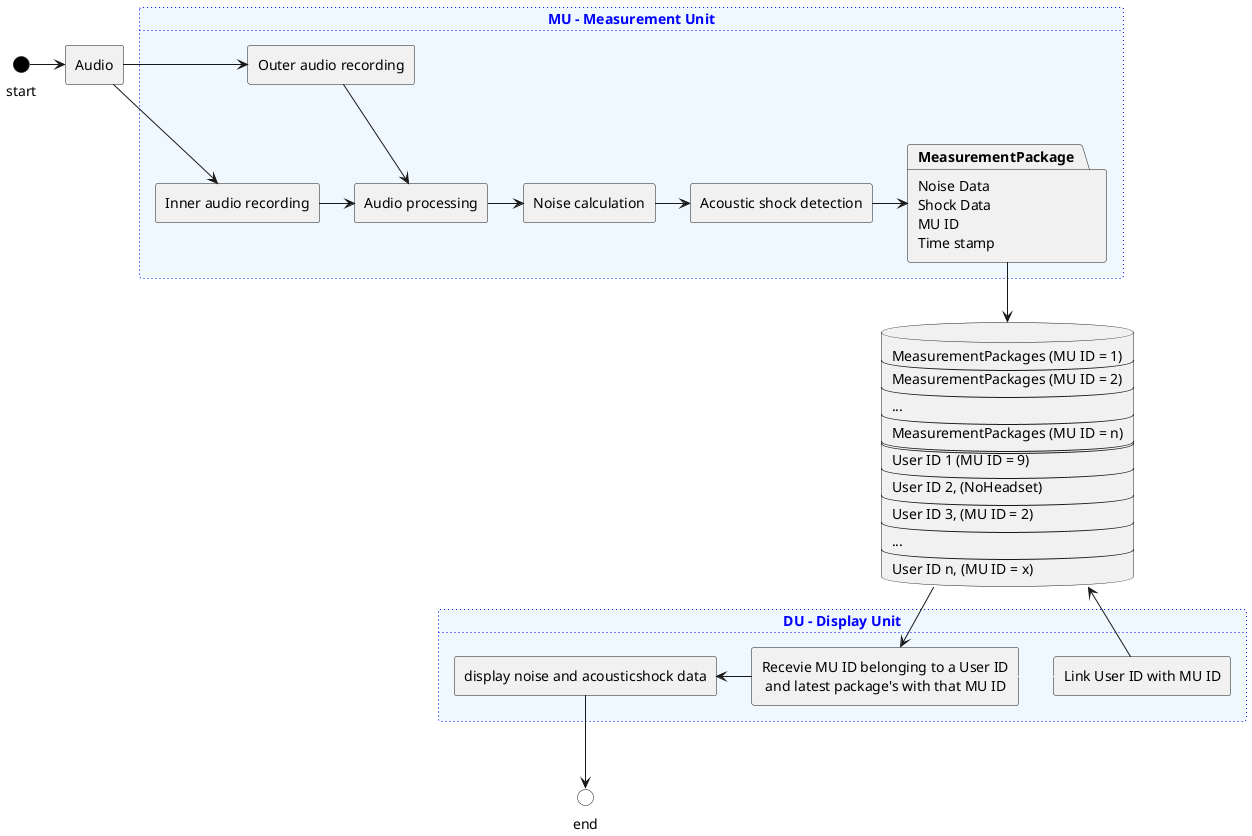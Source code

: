 
@startuml DataFlowDiagram_V2      
    interface start #Black
    agent au as "Audio"

    card MU as "MU - Measurement Unit" #aliceblue;line:blue;line.dotted;text:blue {
        agent InnerRecau as "Inner audio recording"
        agent OuterRecau as "Outer audio recording"
        agent auproc as "Audio processing" 
        agent noisemes as "Noise calculation"
        agent acshokdet as "Acoustic shock detection"
        package MeasurementPackage as "Noise Data\nShock Data\nMU ID\nTime stamp"
    }

    interface end #white

    card DU as "DU - Display Unit" #aliceblue;line:blue;line.dotted;text:blue {
        agent displayData as "display noise and acousticshock data"
        agent recPUpack as "Recevie MU ID belonging to a User ID\n and latest package's with that MU ID"
        agent enableUser as "Link User ID with MU ID"
        
    }
   

    database DB as "
        MeasurementPackages (MU ID = 1)
        ----
        MeasurementPackages (MU ID = 2)
        ----
        ...
        ----
        MeasurementPackages (MU ID = n)
        ====
        User ID 1 (MU ID = 9)
        ----
        User ID 2, (NoHeadset)
        ----
        User ID 3, (MU ID = 2)
        ---
        ...
        ---
        User ID n, (MU ID = x)
        " 
    

    start -> au
    au -> OuterRecau
    au --> InnerRecau
    OuterRecau --> auproc
    InnerRecau -> auproc
    auproc -> noisemes
    noisemes -> acshokdet   
    acshokdet -> MeasurementPackage 
    displayData --> end 
    
    displayData <- recPUpack
    recPUpack -[#aliceblue]> enableUser
    DB --> recPUpack
    DB <-- enableUser
    MeasurementPackage --> DB

@enduml
